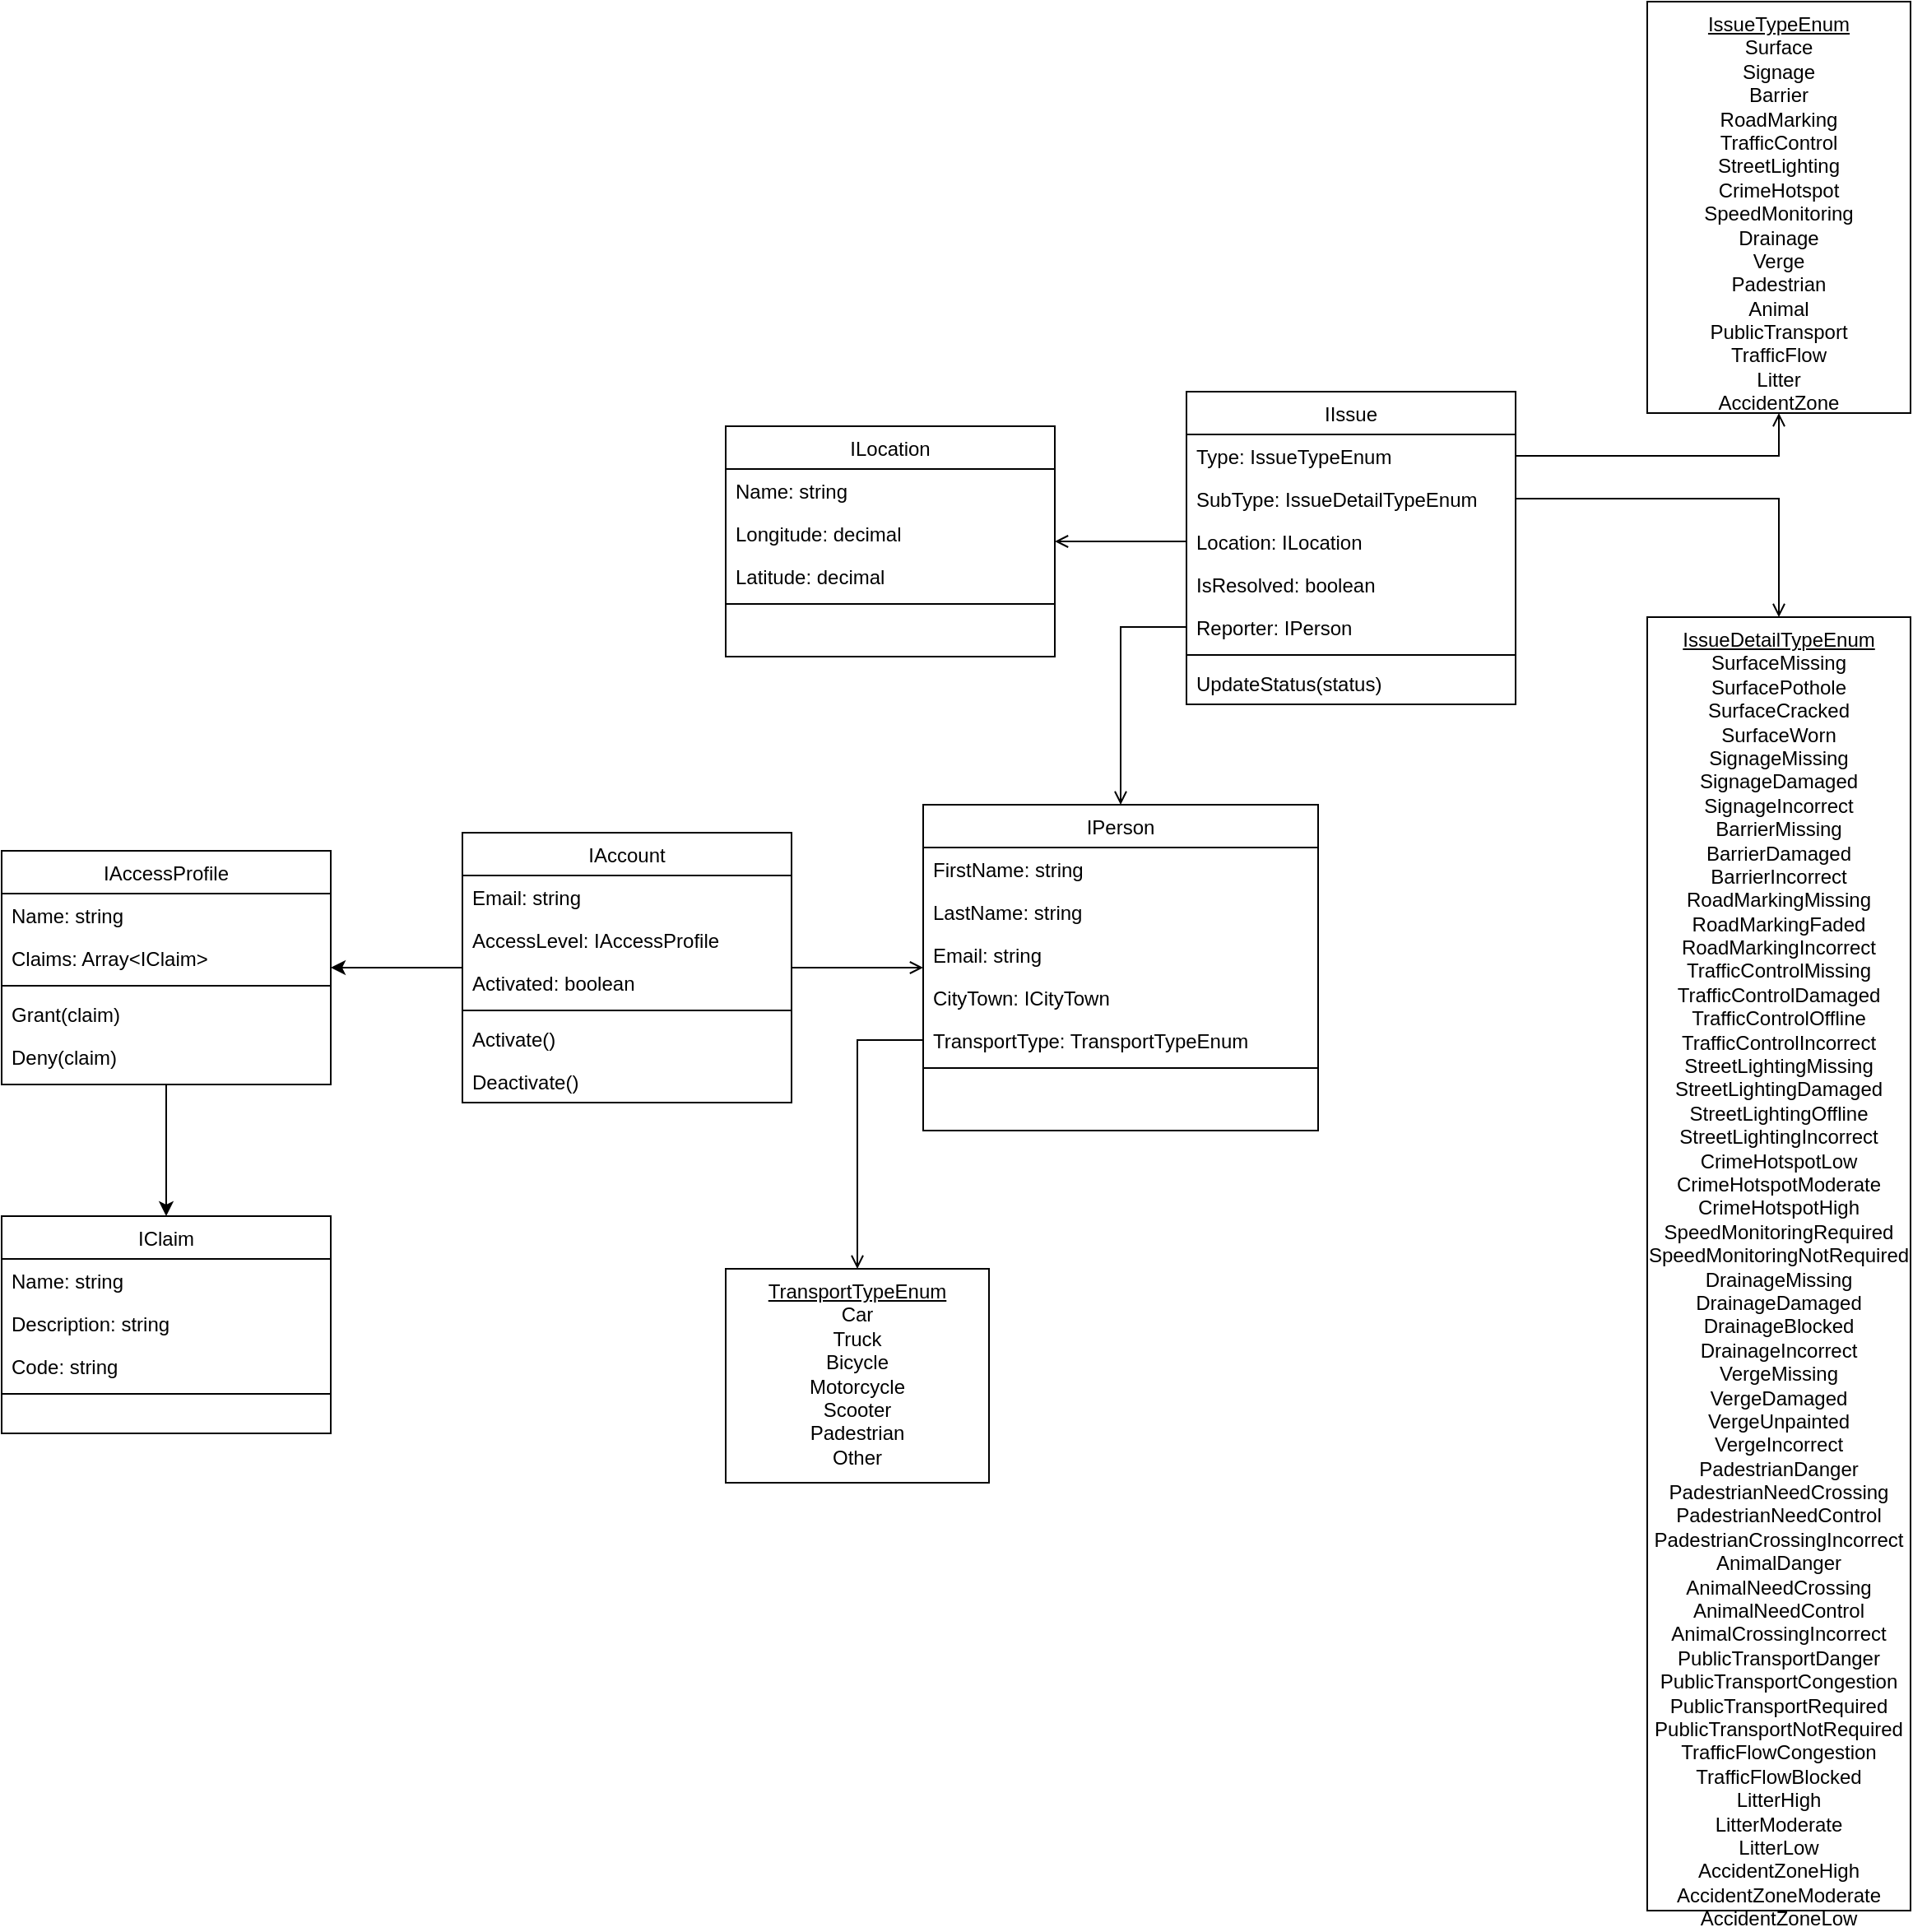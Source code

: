 <mxfile version="14.6.13" type="device"><diagram id="C5RBs43oDa-KdzZeNtuy" name="Page-1"><mxGraphModel dx="2012" dy="685" grid="1" gridSize="10" guides="1" tooltips="1" connect="1" arrows="1" fold="1" page="1" pageScale="1" pageWidth="827" pageHeight="1169" math="0" shadow="0"><root><mxCell id="WIyWlLk6GJQsqaUBKTNV-0"/><mxCell id="WIyWlLk6GJQsqaUBKTNV-1" parent="WIyWlLk6GJQsqaUBKTNV-0"/><mxCell id="vtvzAE9n3avhIn090EEq-9" value="" style="edgeStyle=orthogonalEdgeStyle;rounded=0;orthogonalLoop=1;jettySize=auto;html=1;endArrow=none;endFill=0;startArrow=open;startFill=0;" edge="1" parent="WIyWlLk6GJQsqaUBKTNV-1" source="zkfFHV4jXpPFQw0GAbJ--17" target="vtvzAE9n3avhIn090EEq-50"><mxGeometry relative="1" as="geometry"/></mxCell><mxCell id="zkfFHV4jXpPFQw0GAbJ--17" value="ILocation" style="swimlane;fontStyle=0;align=center;verticalAlign=top;childLayout=stackLayout;horizontal=1;startSize=26;horizontalStack=0;resizeParent=1;resizeLast=0;collapsible=1;marginBottom=0;rounded=0;shadow=0;strokeWidth=1;" parent="WIyWlLk6GJQsqaUBKTNV-1" vertex="1"><mxGeometry x="80" y="448" width="200" height="140" as="geometry"><mxRectangle x="550" y="140" width="160" height="26" as="alternateBounds"/></mxGeometry></mxCell><mxCell id="vtvzAE9n3avhIn090EEq-1" value="Name: string" style="text;align=left;verticalAlign=top;spacingLeft=4;spacingRight=4;overflow=hidden;rotatable=0;points=[[0,0.5],[1,0.5]];portConstraint=eastwest;" vertex="1" parent="zkfFHV4jXpPFQw0GAbJ--17"><mxGeometry y="26" width="200" height="26" as="geometry"/></mxCell><mxCell id="zkfFHV4jXpPFQw0GAbJ--18" value="Longitude: decimal" style="text;align=left;verticalAlign=top;spacingLeft=4;spacingRight=4;overflow=hidden;rotatable=0;points=[[0,0.5],[1,0.5]];portConstraint=eastwest;" parent="zkfFHV4jXpPFQw0GAbJ--17" vertex="1"><mxGeometry y="52" width="200" height="26" as="geometry"/></mxCell><mxCell id="vtvzAE9n3avhIn090EEq-0" value="Latitude: decimal" style="text;align=left;verticalAlign=top;spacingLeft=4;spacingRight=4;overflow=hidden;rotatable=0;points=[[0,0.5],[1,0.5]];portConstraint=eastwest;" vertex="1" parent="zkfFHV4jXpPFQw0GAbJ--17"><mxGeometry y="78" width="200" height="26" as="geometry"/></mxCell><mxCell id="zkfFHV4jXpPFQw0GAbJ--23" value="" style="line;html=1;strokeWidth=1;align=left;verticalAlign=middle;spacingTop=-1;spacingLeft=3;spacingRight=3;rotatable=0;labelPosition=right;points=[];portConstraint=eastwest;" parent="zkfFHV4jXpPFQw0GAbJ--17" vertex="1"><mxGeometry y="104" width="200" height="8" as="geometry"/></mxCell><mxCell id="vtvzAE9n3avhIn090EEq-13" value="" style="edgeStyle=orthogonalEdgeStyle;rounded=0;orthogonalLoop=1;jettySize=auto;html=1;startArrow=none;startFill=0;endArrow=open;endFill=0;" edge="1" parent="WIyWlLk6GJQsqaUBKTNV-1" source="vtvzAE9n3avhIn090EEq-4" target="vtvzAE9n3avhIn090EEq-12"><mxGeometry relative="1" as="geometry"/></mxCell><mxCell id="vtvzAE9n3avhIn090EEq-3" value="IIssue" style="swimlane;fontStyle=0;align=center;verticalAlign=top;childLayout=stackLayout;horizontal=1;startSize=26;horizontalStack=0;resizeParent=1;resizeLast=0;collapsible=1;marginBottom=0;rounded=0;shadow=0;strokeWidth=1;" vertex="1" parent="WIyWlLk6GJQsqaUBKTNV-1"><mxGeometry x="360" y="427" width="200" height="190" as="geometry"><mxRectangle x="550" y="140" width="160" height="26" as="alternateBounds"/></mxGeometry></mxCell><mxCell id="vtvzAE9n3avhIn090EEq-4" value="Type: IssueTypeEnum" style="text;align=left;verticalAlign=top;spacingLeft=4;spacingRight=4;overflow=hidden;rotatable=0;points=[[0,0.5],[1,0.5]];portConstraint=eastwest;" vertex="1" parent="vtvzAE9n3avhIn090EEq-3"><mxGeometry y="26" width="200" height="26" as="geometry"/></mxCell><mxCell id="vtvzAE9n3avhIn090EEq-18" value="SubType: IssueDetailTypeEnum" style="text;align=left;verticalAlign=top;spacingLeft=4;spacingRight=4;overflow=hidden;rotatable=0;points=[[0,0.5],[1,0.5]];portConstraint=eastwest;" vertex="1" parent="vtvzAE9n3avhIn090EEq-3"><mxGeometry y="52" width="200" height="26" as="geometry"/></mxCell><mxCell id="vtvzAE9n3avhIn090EEq-50" value="Location: ILocation" style="text;align=left;verticalAlign=top;spacingLeft=4;spacingRight=4;overflow=hidden;rotatable=0;points=[[0,0.5],[1,0.5]];portConstraint=eastwest;" vertex="1" parent="vtvzAE9n3avhIn090EEq-3"><mxGeometry y="78" width="200" height="26" as="geometry"/></mxCell><mxCell id="vtvzAE9n3avhIn090EEq-49" value="IsResolved: boolean" style="text;align=left;verticalAlign=top;spacingLeft=4;spacingRight=4;overflow=hidden;rotatable=0;points=[[0,0.5],[1,0.5]];portConstraint=eastwest;" vertex="1" parent="vtvzAE9n3avhIn090EEq-3"><mxGeometry y="104" width="200" height="26" as="geometry"/></mxCell><mxCell id="vtvzAE9n3avhIn090EEq-5" value="Reporter: IPerson" style="text;align=left;verticalAlign=top;spacingLeft=4;spacingRight=4;overflow=hidden;rotatable=0;points=[[0,0.5],[1,0.5]];portConstraint=eastwest;" vertex="1" parent="vtvzAE9n3avhIn090EEq-3"><mxGeometry y="130" width="200" height="26" as="geometry"/></mxCell><mxCell id="vtvzAE9n3avhIn090EEq-7" value="" style="line;html=1;strokeWidth=1;align=left;verticalAlign=middle;spacingTop=-1;spacingLeft=3;spacingRight=3;rotatable=0;labelPosition=right;points=[];portConstraint=eastwest;" vertex="1" parent="vtvzAE9n3avhIn090EEq-3"><mxGeometry y="156" width="200" height="8" as="geometry"/></mxCell><mxCell id="vtvzAE9n3avhIn090EEq-8" value="UpdateStatus(status)" style="text;align=left;verticalAlign=top;spacingLeft=4;spacingRight=4;overflow=hidden;rotatable=0;points=[[0,0.5],[1,0.5]];portConstraint=eastwest;" vertex="1" parent="vtvzAE9n3avhIn090EEq-3"><mxGeometry y="164" width="200" height="26" as="geometry"/></mxCell><mxCell id="vtvzAE9n3avhIn090EEq-12" value="&lt;u&gt;IssueTypeEnum&lt;/u&gt;&lt;br&gt;Surface&lt;br&gt;Signage&lt;br&gt;Barrier&lt;br&gt;RoadMarking&lt;br&gt;TrafficControl&lt;br&gt;StreetLighting&lt;br&gt;CrimeHotspot&lt;br&gt;SpeedMonitoring&lt;br&gt;Drainage&lt;br&gt;Verge&lt;br&gt;Padestrian&lt;br&gt;Animal&lt;br&gt;PublicTransport&lt;br&gt;TrafficFlow&lt;br&gt;Litter&lt;br&gt;AccidentZone" style="whiteSpace=wrap;html=1;rounded=0;shadow=0;fontStyle=0;verticalAlign=top;strokeWidth=1;startSize=26;" vertex="1" parent="WIyWlLk6GJQsqaUBKTNV-1"><mxGeometry x="640" y="190" width="160" height="250" as="geometry"/></mxCell><mxCell id="vtvzAE9n3avhIn090EEq-19" value="&lt;u&gt;IssueDetailTypeEnum&lt;/u&gt;&lt;br&gt;SurfaceMissing&lt;br&gt;SurfacePothole&lt;br&gt;SurfaceCracked&lt;br&gt;SurfaceWorn&lt;br&gt;SignageMissing&lt;br&gt;SignageDamaged&lt;br&gt;SignageIncorrect&lt;br&gt;BarrierMissing&lt;br&gt;BarrierDamaged&lt;br&gt;BarrierIncorrect&lt;br&gt;RoadMarkingMissing&lt;br&gt;RoadMarkingFaded&lt;br&gt;RoadMarkingIncorrect&lt;br&gt;TrafficControlMissing&lt;br&gt;TrafficControlDamaged&lt;br&gt;TrafficControlOffline&lt;br&gt;TrafficControlIncorrect&lt;br&gt;StreetLightingMissing&lt;br&gt;StreetLightingDamaged&lt;br&gt;StreetLightingOffline&lt;br&gt;StreetLightingIncorrect&lt;br&gt;CrimeHotspotLow&lt;br&gt;CrimeHotspotModerate&lt;br&gt;CrimeHotspotHigh&lt;br&gt;SpeedMonitoringRequired&lt;br&gt;SpeedMonitoringNotRequired&lt;br&gt;DrainageMissing&lt;br&gt;DrainageDamaged&lt;br&gt;DrainageBlocked&lt;br&gt;DrainageIncorrect&lt;br&gt;VergeMissing&lt;br&gt;VergeDamaged&lt;br&gt;VergeUnpainted&lt;br&gt;VergeIncorrect&lt;br&gt;PadestrianDanger&lt;br&gt;PadestrianNeedCrossing&lt;br&gt;PadestrianNeedControl&lt;br&gt;PadestrianCrossingIncorrect&lt;br&gt;AnimalDanger&lt;br&gt;AnimalNeedCrossing&lt;br&gt;AnimalNeedControl&lt;br&gt;AnimalCrossingIncorrect&lt;br&gt;PublicTransportDanger&lt;br&gt;PublicTransportCongestion&lt;br&gt;PublicTransportRequired&lt;br&gt;PublicTransportNotRequired&lt;br&gt;TrafficFlowCongestion&lt;br&gt;TrafficFlowBlocked&lt;br&gt;LitterHigh&lt;br&gt;LitterModerate&lt;br&gt;LitterLow&lt;br&gt;AccidentZoneHigh&lt;br&gt;AccidentZoneModerate&lt;br&gt;AccidentZoneLow" style="whiteSpace=wrap;html=1;rounded=0;shadow=0;fontStyle=0;verticalAlign=top;strokeWidth=1;startSize=26;" vertex="1" parent="WIyWlLk6GJQsqaUBKTNV-1"><mxGeometry x="640" y="564" width="160" height="786" as="geometry"/></mxCell><mxCell id="vtvzAE9n3avhIn090EEq-20" style="edgeStyle=orthogonalEdgeStyle;rounded=0;orthogonalLoop=1;jettySize=auto;html=1;startArrow=none;startFill=0;endArrow=open;endFill=0;" edge="1" parent="WIyWlLk6GJQsqaUBKTNV-1" source="vtvzAE9n3avhIn090EEq-18" target="vtvzAE9n3avhIn090EEq-19"><mxGeometry relative="1" as="geometry"/></mxCell><mxCell id="vtvzAE9n3avhIn090EEq-34" value="" style="edgeStyle=orthogonalEdgeStyle;rounded=0;orthogonalLoop=1;jettySize=auto;html=1;startArrow=open;startFill=0;endArrow=none;endFill=0;" edge="1" parent="WIyWlLk6GJQsqaUBKTNV-1" source="vtvzAE9n3avhIn090EEq-21" target="vtvzAE9n3avhIn090EEq-28"><mxGeometry relative="1" as="geometry"/></mxCell><mxCell id="vtvzAE9n3avhIn090EEq-21" value="IPerson" style="swimlane;fontStyle=0;align=center;verticalAlign=top;childLayout=stackLayout;horizontal=1;startSize=26;horizontalStack=0;resizeParent=1;resizeLast=0;collapsible=1;marginBottom=0;rounded=0;shadow=0;strokeWidth=1;" vertex="1" parent="WIyWlLk6GJQsqaUBKTNV-1"><mxGeometry x="200" y="678" width="240" height="198" as="geometry"><mxRectangle x="550" y="140" width="160" height="26" as="alternateBounds"/></mxGeometry></mxCell><mxCell id="vtvzAE9n3avhIn090EEq-22" value="FirstName: string" style="text;align=left;verticalAlign=top;spacingLeft=4;spacingRight=4;overflow=hidden;rotatable=0;points=[[0,0.5],[1,0.5]];portConstraint=eastwest;" vertex="1" parent="vtvzAE9n3avhIn090EEq-21"><mxGeometry y="26" width="240" height="26" as="geometry"/></mxCell><mxCell id="vtvzAE9n3avhIn090EEq-23" value="LastName: string" style="text;align=left;verticalAlign=top;spacingLeft=4;spacingRight=4;overflow=hidden;rotatable=0;points=[[0,0.5],[1,0.5]];portConstraint=eastwest;" vertex="1" parent="vtvzAE9n3avhIn090EEq-21"><mxGeometry y="52" width="240" height="26" as="geometry"/></mxCell><mxCell id="vtvzAE9n3avhIn090EEq-24" value="Email: string" style="text;align=left;verticalAlign=top;spacingLeft=4;spacingRight=4;overflow=hidden;rotatable=0;points=[[0,0.5],[1,0.5]];portConstraint=eastwest;" vertex="1" parent="vtvzAE9n3avhIn090EEq-21"><mxGeometry y="78" width="240" height="26" as="geometry"/></mxCell><mxCell id="vtvzAE9n3avhIn090EEq-25" value="CityTown: ICityTown" style="text;align=left;verticalAlign=top;spacingLeft=4;spacingRight=4;overflow=hidden;rotatable=0;points=[[0,0.5],[1,0.5]];portConstraint=eastwest;" vertex="1" parent="vtvzAE9n3avhIn090EEq-21"><mxGeometry y="104" width="240" height="26" as="geometry"/></mxCell><mxCell id="vtvzAE9n3avhIn090EEq-41" value="TransportType: TransportTypeEnum" style="text;align=left;verticalAlign=top;spacingLeft=4;spacingRight=4;overflow=hidden;rotatable=0;points=[[0,0.5],[1,0.5]];portConstraint=eastwest;" vertex="1" parent="vtvzAE9n3avhIn090EEq-21"><mxGeometry y="130" width="240" height="26" as="geometry"/></mxCell><mxCell id="vtvzAE9n3avhIn090EEq-26" value="" style="line;html=1;strokeWidth=1;align=left;verticalAlign=middle;spacingTop=-1;spacingLeft=3;spacingRight=3;rotatable=0;labelPosition=right;points=[];portConstraint=eastwest;" vertex="1" parent="vtvzAE9n3avhIn090EEq-21"><mxGeometry y="156" width="240" height="8" as="geometry"/></mxCell><mxCell id="vtvzAE9n3avhIn090EEq-58" value="" style="edgeStyle=orthogonalEdgeStyle;rounded=0;orthogonalLoop=1;jettySize=auto;html=1;startArrow=none;startFill=0;endArrow=classic;endFill=1;" edge="1" parent="WIyWlLk6GJQsqaUBKTNV-1" source="vtvzAE9n3avhIn090EEq-28" target="vtvzAE9n3avhIn090EEq-51"><mxGeometry relative="1" as="geometry"/></mxCell><mxCell id="vtvzAE9n3avhIn090EEq-28" value="IAccount" style="swimlane;fontStyle=0;align=center;verticalAlign=top;childLayout=stackLayout;horizontal=1;startSize=26;horizontalStack=0;resizeParent=1;resizeLast=0;collapsible=1;marginBottom=0;rounded=0;shadow=0;strokeWidth=1;" vertex="1" parent="WIyWlLk6GJQsqaUBKTNV-1"><mxGeometry x="-80" y="695" width="200" height="164" as="geometry"><mxRectangle x="550" y="140" width="160" height="26" as="alternateBounds"/></mxGeometry></mxCell><mxCell id="vtvzAE9n3avhIn090EEq-29" value="Email: string" style="text;align=left;verticalAlign=top;spacingLeft=4;spacingRight=4;overflow=hidden;rotatable=0;points=[[0,0.5],[1,0.5]];portConstraint=eastwest;" vertex="1" parent="vtvzAE9n3avhIn090EEq-28"><mxGeometry y="26" width="200" height="26" as="geometry"/></mxCell><mxCell id="vtvzAE9n3avhIn090EEq-30" value="AccessLevel: IAccessProfile" style="text;align=left;verticalAlign=top;spacingLeft=4;spacingRight=4;overflow=hidden;rotatable=0;points=[[0,0.5],[1,0.5]];portConstraint=eastwest;" vertex="1" parent="vtvzAE9n3avhIn090EEq-28"><mxGeometry y="52" width="200" height="26" as="geometry"/></mxCell><mxCell id="vtvzAE9n3avhIn090EEq-31" value="Activated: boolean" style="text;align=left;verticalAlign=top;spacingLeft=4;spacingRight=4;overflow=hidden;rotatable=0;points=[[0,0.5],[1,0.5]];portConstraint=eastwest;" vertex="1" parent="vtvzAE9n3avhIn090EEq-28"><mxGeometry y="78" width="200" height="26" as="geometry"/></mxCell><mxCell id="vtvzAE9n3avhIn090EEq-33" value="" style="line;html=1;strokeWidth=1;align=left;verticalAlign=middle;spacingTop=-1;spacingLeft=3;spacingRight=3;rotatable=0;labelPosition=right;points=[];portConstraint=eastwest;" vertex="1" parent="vtvzAE9n3avhIn090EEq-28"><mxGeometry y="104" width="200" height="8" as="geometry"/></mxCell><mxCell id="vtvzAE9n3avhIn090EEq-35" value="Activate()" style="text;align=left;verticalAlign=top;spacingLeft=4;spacingRight=4;overflow=hidden;rotatable=0;points=[[0,0.5],[1,0.5]];portConstraint=eastwest;" vertex="1" parent="vtvzAE9n3avhIn090EEq-28"><mxGeometry y="112" width="200" height="26" as="geometry"/></mxCell><mxCell id="vtvzAE9n3avhIn090EEq-39" value="Deactivate()" style="text;align=left;verticalAlign=top;spacingLeft=4;spacingRight=4;overflow=hidden;rotatable=0;points=[[0,0.5],[1,0.5]];portConstraint=eastwest;" vertex="1" parent="vtvzAE9n3avhIn090EEq-28"><mxGeometry y="138" width="200" height="26" as="geometry"/></mxCell><mxCell id="vtvzAE9n3avhIn090EEq-44" style="edgeStyle=orthogonalEdgeStyle;rounded=0;orthogonalLoop=1;jettySize=auto;html=1;startArrow=none;startFill=0;endArrow=open;endFill=0;entryX=0.5;entryY=0;entryDx=0;entryDy=0;" edge="1" parent="WIyWlLk6GJQsqaUBKTNV-1" source="vtvzAE9n3avhIn090EEq-41" target="vtvzAE9n3avhIn090EEq-47"><mxGeometry relative="1" as="geometry"><mxPoint x="204" y="950" as="targetPoint"/></mxGeometry></mxCell><mxCell id="vtvzAE9n3avhIn090EEq-47" value="&lt;u style=&quot;font-family: &amp;#34;helvetica&amp;#34;&quot;&gt;TransportTypeEnum&lt;/u&gt;&lt;br style=&quot;font-family: &amp;#34;helvetica&amp;#34;&quot;&gt;&lt;span style=&quot;font-family: &amp;#34;helvetica&amp;#34;&quot;&gt;Car&lt;/span&gt;&lt;br style=&quot;font-family: &amp;#34;helvetica&amp;#34;&quot;&gt;&lt;span style=&quot;font-family: &amp;#34;helvetica&amp;#34;&quot;&gt;Truck&lt;/span&gt;&lt;br style=&quot;font-family: &amp;#34;helvetica&amp;#34;&quot;&gt;&lt;span style=&quot;font-family: &amp;#34;helvetica&amp;#34;&quot;&gt;Bicycle&lt;/span&gt;&lt;br style=&quot;font-family: &amp;#34;helvetica&amp;#34;&quot;&gt;&lt;span style=&quot;font-family: &amp;#34;helvetica&amp;#34;&quot;&gt;Motorcycle&lt;/span&gt;&lt;br style=&quot;font-family: &amp;#34;helvetica&amp;#34;&quot;&gt;&lt;span style=&quot;font-family: &amp;#34;helvetica&amp;#34;&quot;&gt;Scooter&lt;br&gt;Padestrian&lt;br&gt;Other&lt;br&gt;&lt;/span&gt;" style="whiteSpace=wrap;html=1;rounded=0;shadow=0;fontStyle=0;verticalAlign=top;strokeWidth=1;startSize=26;" vertex="1" parent="WIyWlLk6GJQsqaUBKTNV-1"><mxGeometry x="80" y="960" width="160" height="130" as="geometry"/></mxCell><mxCell id="vtvzAE9n3avhIn090EEq-48" style="edgeStyle=orthogonalEdgeStyle;rounded=0;orthogonalLoop=1;jettySize=auto;html=1;entryX=0.5;entryY=0;entryDx=0;entryDy=0;startArrow=none;startFill=0;endArrow=open;endFill=0;" edge="1" parent="WIyWlLk6GJQsqaUBKTNV-1" source="vtvzAE9n3avhIn090EEq-5" target="vtvzAE9n3avhIn090EEq-21"><mxGeometry relative="1" as="geometry"/></mxCell><mxCell id="vtvzAE9n3avhIn090EEq-67" value="" style="edgeStyle=orthogonalEdgeStyle;rounded=0;orthogonalLoop=1;jettySize=auto;html=1;startArrow=none;startFill=0;endArrow=classic;endFill=1;" edge="1" parent="WIyWlLk6GJQsqaUBKTNV-1" source="vtvzAE9n3avhIn090EEq-51" target="vtvzAE9n3avhIn090EEq-61"><mxGeometry relative="1" as="geometry"/></mxCell><mxCell id="vtvzAE9n3avhIn090EEq-51" value="IAccessProfile" style="swimlane;fontStyle=0;align=center;verticalAlign=top;childLayout=stackLayout;horizontal=1;startSize=26;horizontalStack=0;resizeParent=1;resizeLast=0;collapsible=1;marginBottom=0;rounded=0;shadow=0;strokeWidth=1;" vertex="1" parent="WIyWlLk6GJQsqaUBKTNV-1"><mxGeometry x="-360" y="706" width="200" height="142" as="geometry"><mxRectangle x="550" y="140" width="160" height="26" as="alternateBounds"/></mxGeometry></mxCell><mxCell id="vtvzAE9n3avhIn090EEq-52" value="Name: string" style="text;align=left;verticalAlign=top;spacingLeft=4;spacingRight=4;overflow=hidden;rotatable=0;points=[[0,0.5],[1,0.5]];portConstraint=eastwest;" vertex="1" parent="vtvzAE9n3avhIn090EEq-51"><mxGeometry y="26" width="200" height="26" as="geometry"/></mxCell><mxCell id="vtvzAE9n3avhIn090EEq-59" value="Claims: Array&lt;IClaim&gt;" style="text;align=left;verticalAlign=top;spacingLeft=4;spacingRight=4;overflow=hidden;rotatable=0;points=[[0,0.5],[1,0.5]];portConstraint=eastwest;" vertex="1" parent="vtvzAE9n3avhIn090EEq-51"><mxGeometry y="52" width="200" height="26" as="geometry"/></mxCell><mxCell id="vtvzAE9n3avhIn090EEq-55" value="" style="line;html=1;strokeWidth=1;align=left;verticalAlign=middle;spacingTop=-1;spacingLeft=3;spacingRight=3;rotatable=0;labelPosition=right;points=[];portConstraint=eastwest;" vertex="1" parent="vtvzAE9n3avhIn090EEq-51"><mxGeometry y="78" width="200" height="8" as="geometry"/></mxCell><mxCell id="vtvzAE9n3avhIn090EEq-56" value="Grant(claim)" style="text;align=left;verticalAlign=top;spacingLeft=4;spacingRight=4;overflow=hidden;rotatable=0;points=[[0,0.5],[1,0.5]];portConstraint=eastwest;" vertex="1" parent="vtvzAE9n3avhIn090EEq-51"><mxGeometry y="86" width="200" height="26" as="geometry"/></mxCell><mxCell id="vtvzAE9n3avhIn090EEq-57" value="Deny(claim)" style="text;align=left;verticalAlign=top;spacingLeft=4;spacingRight=4;overflow=hidden;rotatable=0;points=[[0,0.5],[1,0.5]];portConstraint=eastwest;" vertex="1" parent="vtvzAE9n3avhIn090EEq-51"><mxGeometry y="112" width="200" height="26" as="geometry"/></mxCell><mxCell id="vtvzAE9n3avhIn090EEq-61" value="IClaim" style="swimlane;fontStyle=0;align=center;verticalAlign=top;childLayout=stackLayout;horizontal=1;startSize=26;horizontalStack=0;resizeParent=1;resizeLast=0;collapsible=1;marginBottom=0;rounded=0;shadow=0;strokeWidth=1;" vertex="1" parent="WIyWlLk6GJQsqaUBKTNV-1"><mxGeometry x="-360" y="928" width="200" height="132" as="geometry"><mxRectangle x="550" y="140" width="160" height="26" as="alternateBounds"/></mxGeometry></mxCell><mxCell id="vtvzAE9n3avhIn090EEq-62" value="Name: string" style="text;align=left;verticalAlign=top;spacingLeft=4;spacingRight=4;overflow=hidden;rotatable=0;points=[[0,0.5],[1,0.5]];portConstraint=eastwest;" vertex="1" parent="vtvzAE9n3avhIn090EEq-61"><mxGeometry y="26" width="200" height="26" as="geometry"/></mxCell><mxCell id="vtvzAE9n3avhIn090EEq-63" value="Description: string" style="text;align=left;verticalAlign=top;spacingLeft=4;spacingRight=4;overflow=hidden;rotatable=0;points=[[0,0.5],[1,0.5]];portConstraint=eastwest;" vertex="1" parent="vtvzAE9n3avhIn090EEq-61"><mxGeometry y="52" width="200" height="26" as="geometry"/></mxCell><mxCell id="vtvzAE9n3avhIn090EEq-68" value="Code: string" style="text;align=left;verticalAlign=top;spacingLeft=4;spacingRight=4;overflow=hidden;rotatable=0;points=[[0,0.5],[1,0.5]];portConstraint=eastwest;" vertex="1" parent="vtvzAE9n3avhIn090EEq-61"><mxGeometry y="78" width="200" height="26" as="geometry"/></mxCell><mxCell id="vtvzAE9n3avhIn090EEq-64" value="" style="line;html=1;strokeWidth=1;align=left;verticalAlign=middle;spacingTop=-1;spacingLeft=3;spacingRight=3;rotatable=0;labelPosition=right;points=[];portConstraint=eastwest;" vertex="1" parent="vtvzAE9n3avhIn090EEq-61"><mxGeometry y="104" width="200" height="8" as="geometry"/></mxCell></root></mxGraphModel></diagram></mxfile>
